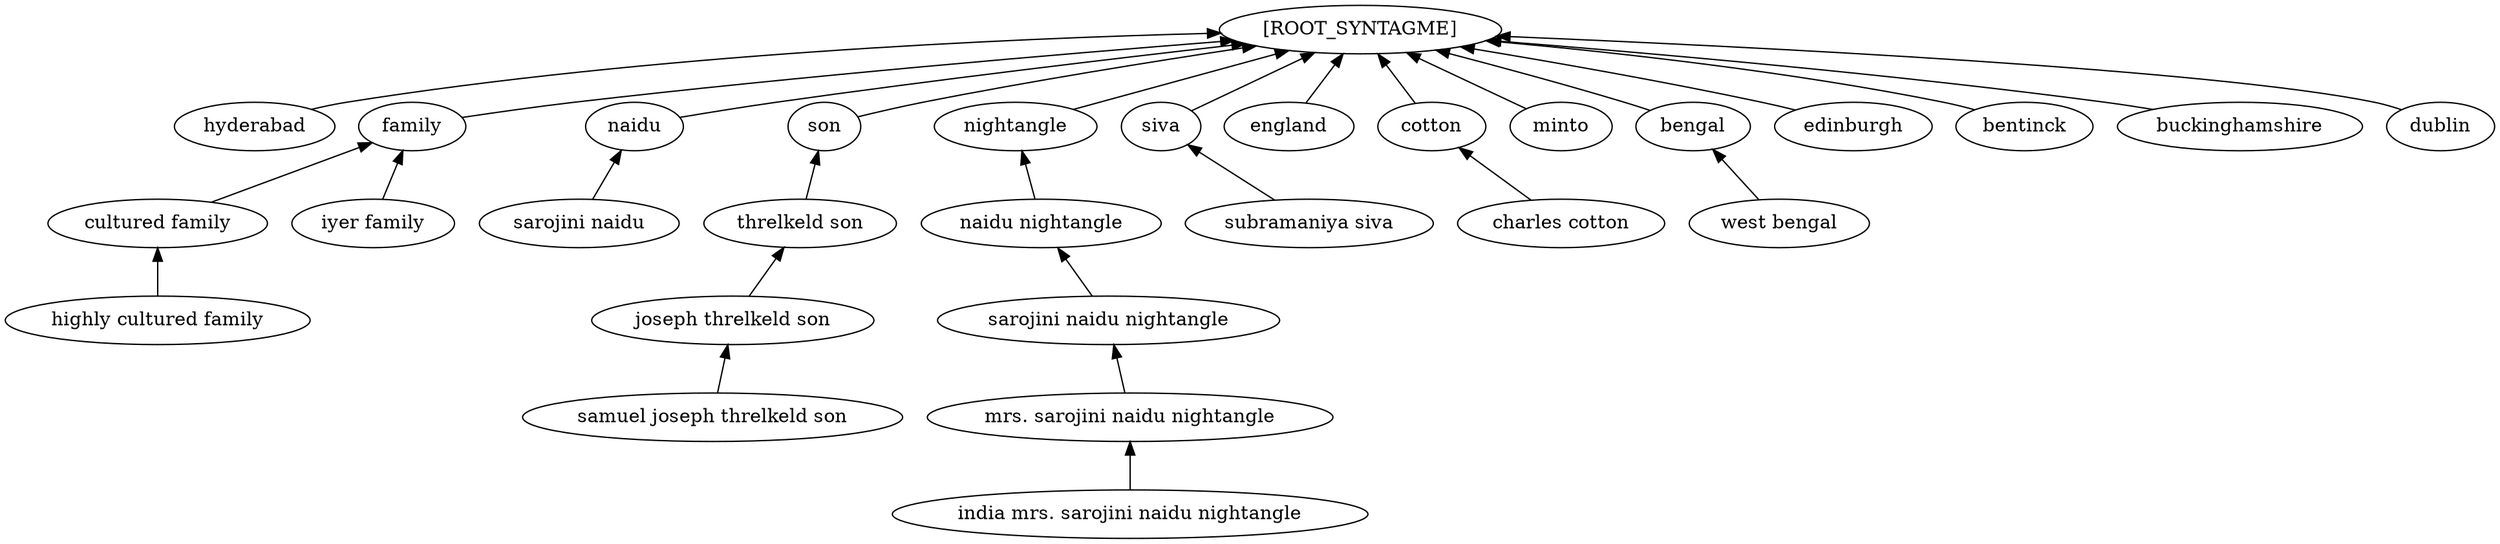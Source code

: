 digraph word_graph {
 	 rankdir=BT
	"hyderabad" -> "[ROOT_SYNTAGME]"
	"joseph threlkeld son" -> "threlkeld son"
	"family" -> "[ROOT_SYNTAGME]"
	"highly cultured family" -> "cultured family"
	"sarojini naidu" -> "naidu"
	"son" -> "[ROOT_SYNTAGME]"
	"mrs. sarojini naidu nightangle" -> "sarojini naidu nightangle"
	"nightangle" -> "[ROOT_SYNTAGME]"
	"siva" -> "[ROOT_SYNTAGME]"
	"england" -> "[ROOT_SYNTAGME]"
	"charles cotton" -> "cotton"
	"cotton" -> "[ROOT_SYNTAGME]"
	"minto" -> "[ROOT_SYNTAGME]"
	"naidu" -> "[ROOT_SYNTAGME]"
	"samuel joseph threlkeld son" -> "joseph threlkeld son"
	"bengal" -> "[ROOT_SYNTAGME]"
	"sarojini naidu nightangle" -> "naidu nightangle"
	"west bengal" -> "bengal"
	"edinburgh" -> "[ROOT_SYNTAGME]"
	"india mrs. sarojini naidu nightangle" -> "mrs. sarojini naidu nightangle"
	"iyer family" -> "family"
	"bentinck" -> "[ROOT_SYNTAGME]"
	"buckinghamshire" -> "[ROOT_SYNTAGME]"
	"threlkeld son" -> "son"
	"naidu nightangle" -> "nightangle"
	"cultured family" -> "family"
	"dublin" -> "[ROOT_SYNTAGME]"
	"subramaniya siva" -> "siva"
}
